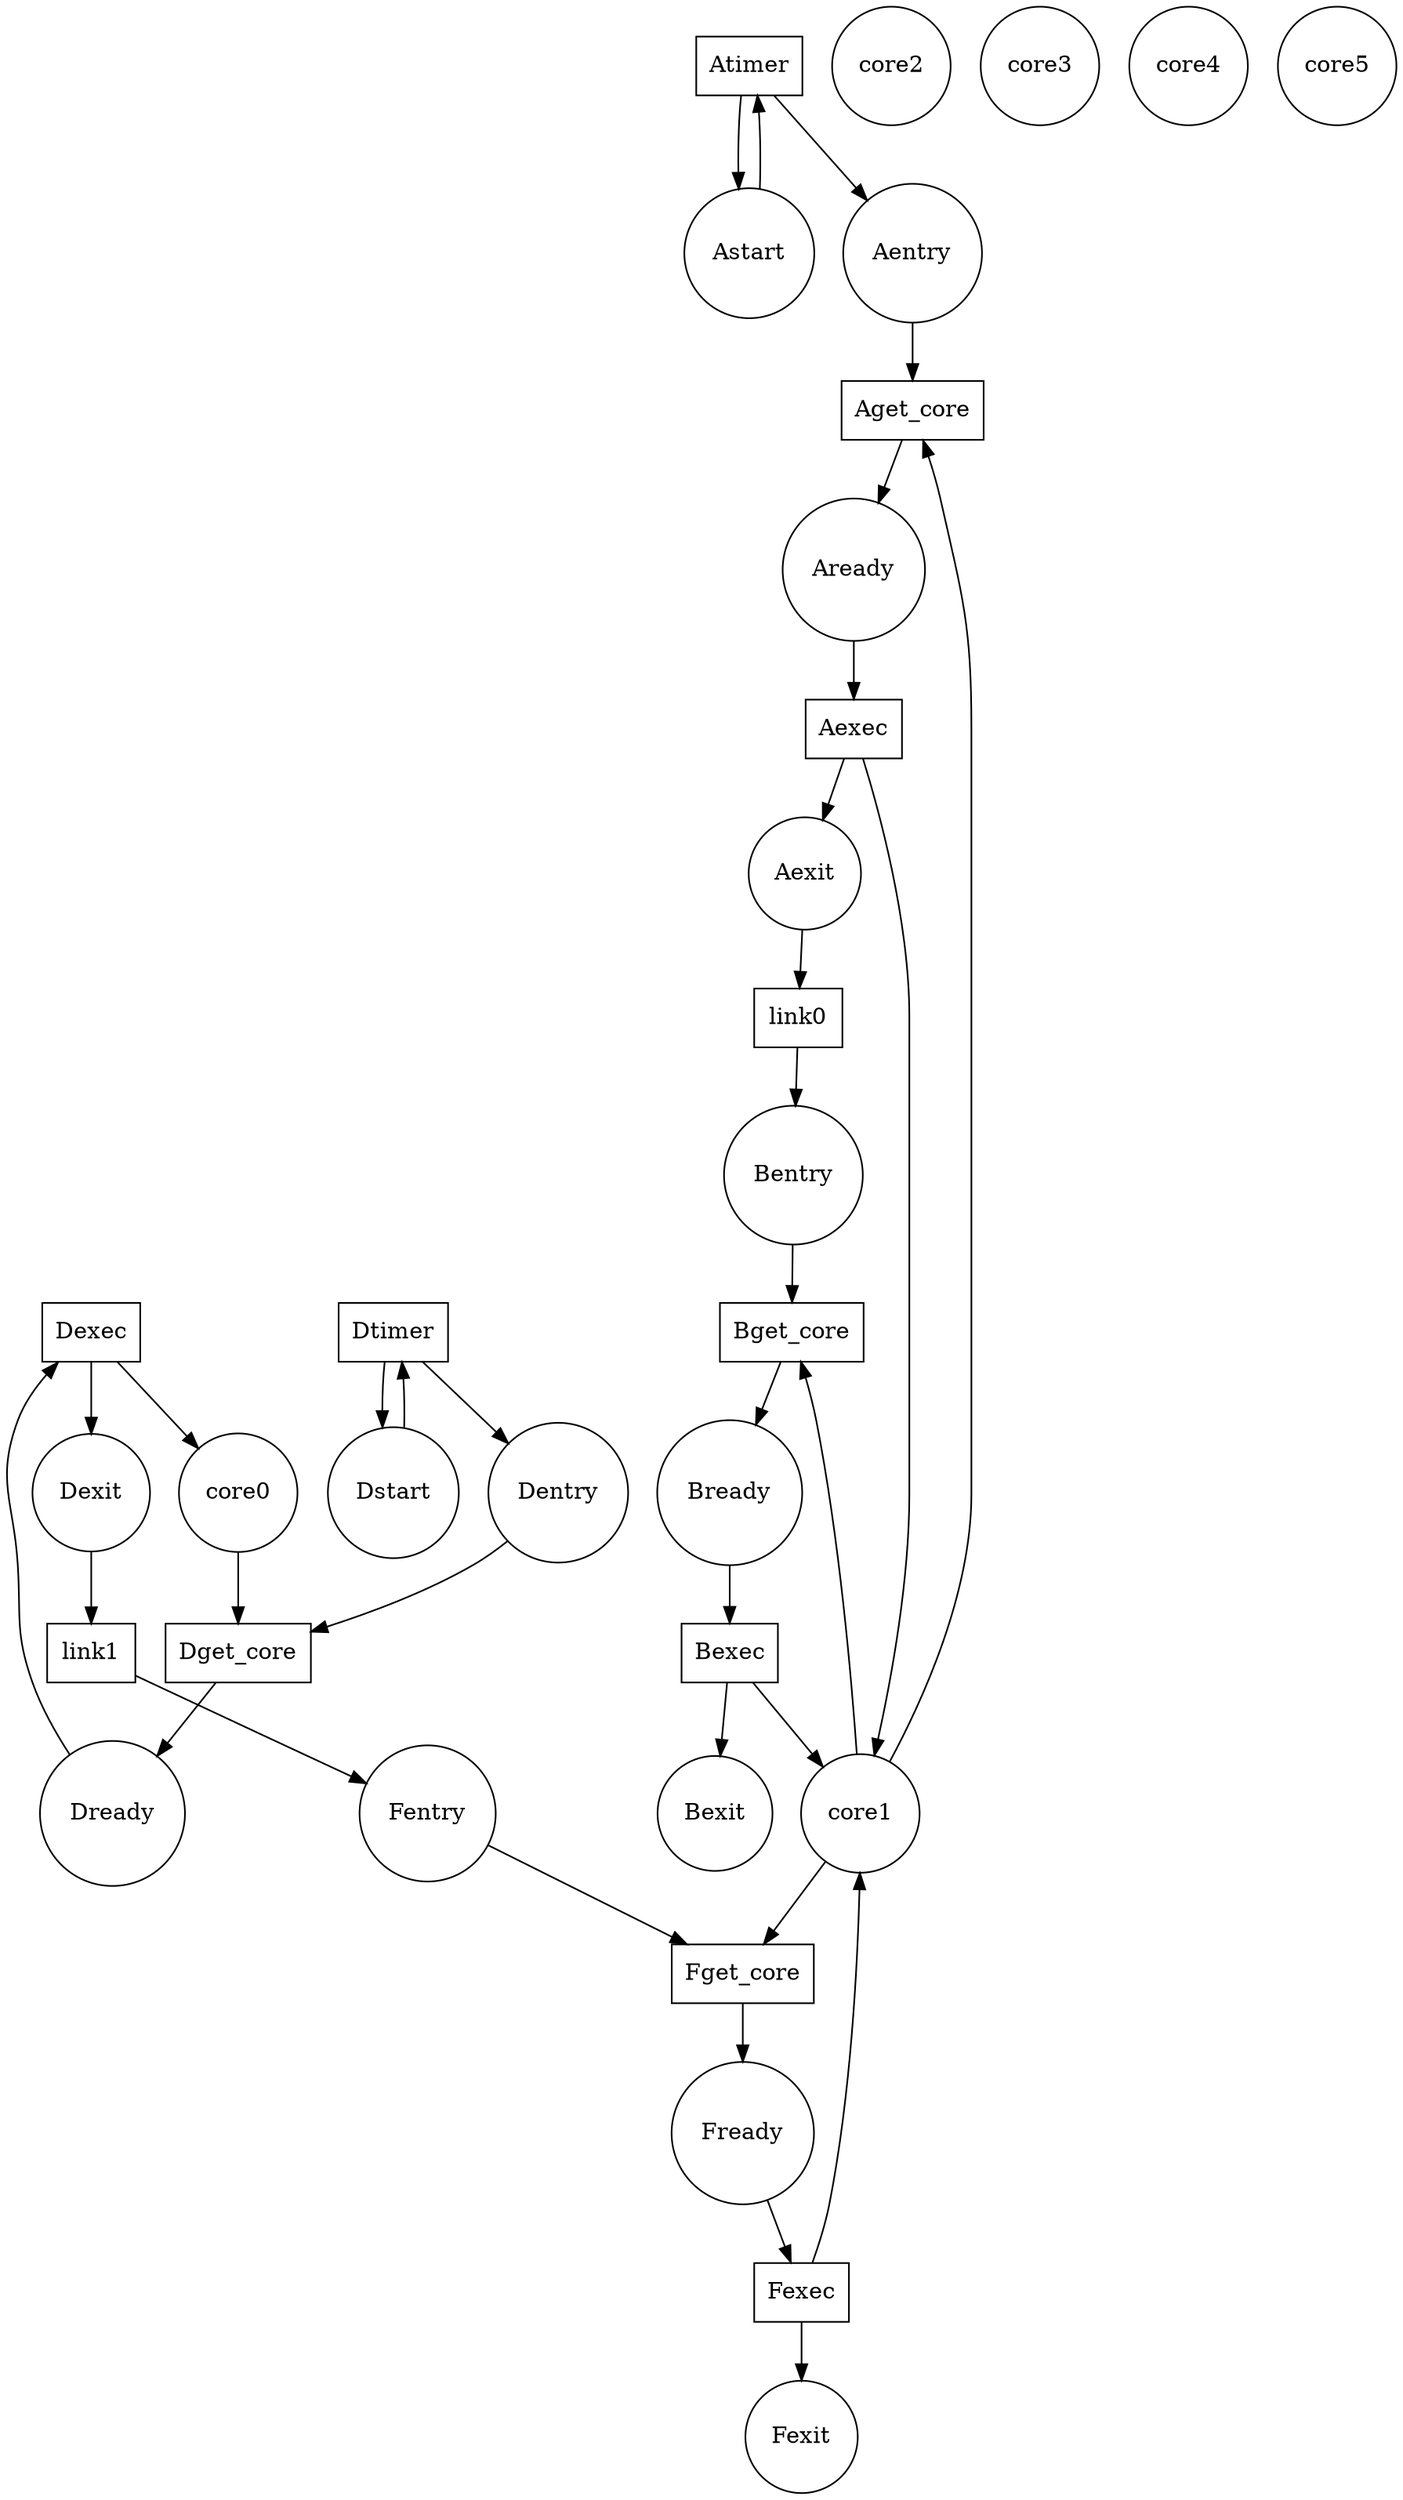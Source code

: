 digraph G {
name="";
Aentry [label=Aentry, shape=circle];
Aget_core [label=Aget_core, shape=box];
Aready [label=Aready, shape=circle];
Aexec [label=Aexec, shape=box];
Aexit [label=Aexit, shape=circle];
Bentry [label=Bentry, shape=circle];
Bget_core [label=Bget_core, shape=box];
Bready [label=Bready, shape=circle];
Bexec [label=Bexec, shape=box];
Bexit [label=Bexit, shape=circle];
Dentry [label=Dentry, shape=circle];
Dget_core [label=Dget_core, shape=box];
Dready [label=Dready, shape=circle];
Dexec [label=Dexec, shape=box];
Dexit [label=Dexit, shape=circle];
Fentry [label=Fentry, shape=circle];
Fget_core [label=Fget_core, shape=box];
Fready [label=Fready, shape=circle];
Fexec [label=Fexec, shape=box];
Fexit [label=Fexit, shape=circle];
Astart [label=Astart, shape=circle];
Atimer [label=Atimer, shape=box];
link0 [label=link0, shape=box];
Dstart [label=Dstart, shape=circle];
Dtimer [label=Dtimer, shape=box];
link1 [label=link1, shape=box];
core0 [label=core0, shape=circle];
core1 [label=core1, shape=circle];
core2 [label=core2, shape=circle];
core3 [label=core3, shape=circle];
core4 [label=core4, shape=circle];
core5 [label=core5, shape=circle];
Aentry->Aget_core  [label=""];
Aget_core->Aready  [label=""];
Aexec->Aexit  [label=""];
Aready->Aexec  [label=""];
Bentry->Bget_core  [label=""];
Bget_core->Bready  [label=""];
Bexec->Bexit  [label=""];
Bready->Bexec  [label=""];
Dentry->Dget_core  [label=""];
Dget_core->Dready  [label=""];
Dexec->Dexit  [label=""];
Dready->Dexec  [label=""];
Fentry->Fget_core  [label=""];
Fget_core->Fready  [label=""];
Fexec->Fexit  [label=""];
Fready->Fexec  [label=""];
Astart->Atimer  [label=""];
Atimer->Astart  [label=""];
Atimer->Aentry  [label=""];
Aexit->link0  [label=""];
link0->Bentry  [label=""];
Dstart->Dtimer  [label=""];
Dtimer->Dstart  [label=""];
Dtimer->Dentry  [label=""];
Dexit->link1  [label=""];
link1->Fentry  [label=""];
core1->Aget_core  [label=""];
Aexec->core1  [label=""];
core1->Bget_core  [label=""];
Bexec->core1  [label=""];
core0->Dget_core  [label=""];
Dexec->core0  [label=""];
core1->Fget_core  [label=""];
Fexec->core1  [label=""];
}
